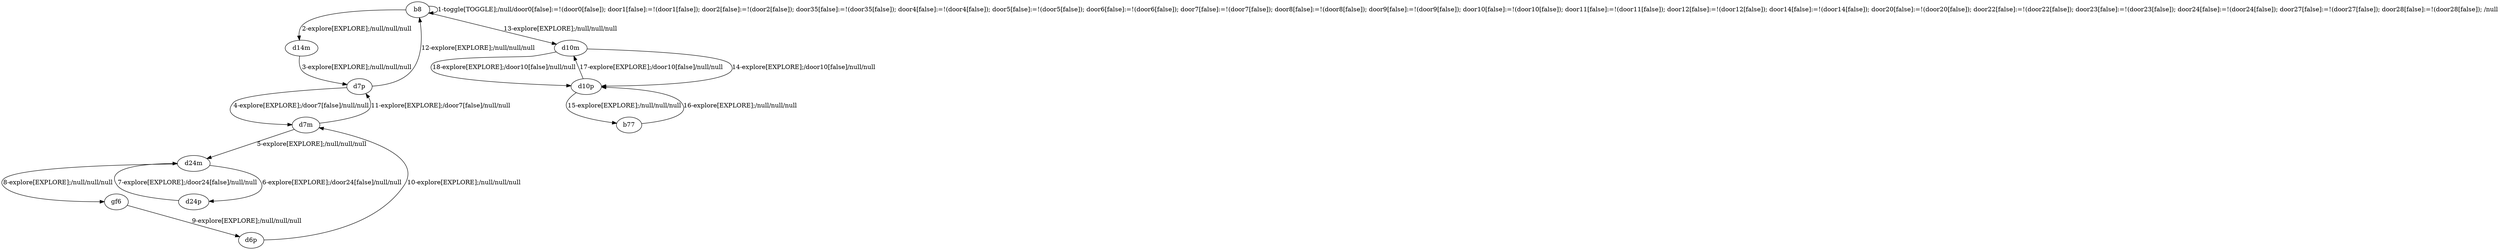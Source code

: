 # Total number of goals covered by this test: 1
# d24m --> gf6

digraph g {
"b8" -> "b8" [label = "1-toggle[TOGGLE];/null/door0[false]:=!(door0[false]); door1[false]:=!(door1[false]); door2[false]:=!(door2[false]); door35[false]:=!(door35[false]); door4[false]:=!(door4[false]); door5[false]:=!(door5[false]); door6[false]:=!(door6[false]); door7[false]:=!(door7[false]); door8[false]:=!(door8[false]); door9[false]:=!(door9[false]); door10[false]:=!(door10[false]); door11[false]:=!(door11[false]); door12[false]:=!(door12[false]); door14[false]:=!(door14[false]); door20[false]:=!(door20[false]); door22[false]:=!(door22[false]); door23[false]:=!(door23[false]); door24[false]:=!(door24[false]); door27[false]:=!(door27[false]); door28[false]:=!(door28[false]); /null"];
"b8" -> "d14m" [label = "2-explore[EXPLORE];/null/null/null"];
"d14m" -> "d7p" [label = "3-explore[EXPLORE];/null/null/null"];
"d7p" -> "d7m" [label = "4-explore[EXPLORE];/door7[false]/null/null"];
"d7m" -> "d24m" [label = "5-explore[EXPLORE];/null/null/null"];
"d24m" -> "d24p" [label = "6-explore[EXPLORE];/door24[false]/null/null"];
"d24p" -> "d24m" [label = "7-explore[EXPLORE];/door24[false]/null/null"];
"d24m" -> "gf6" [label = "8-explore[EXPLORE];/null/null/null"];
"gf6" -> "d6p" [label = "9-explore[EXPLORE];/null/null/null"];
"d6p" -> "d7m" [label = "10-explore[EXPLORE];/null/null/null"];
"d7m" -> "d7p" [label = "11-explore[EXPLORE];/door7[false]/null/null"];
"d7p" -> "b8" [label = "12-explore[EXPLORE];/null/null/null"];
"b8" -> "d10m" [label = "13-explore[EXPLORE];/null/null/null"];
"d10m" -> "d10p" [label = "14-explore[EXPLORE];/door10[false]/null/null"];
"d10p" -> "b77" [label = "15-explore[EXPLORE];/null/null/null"];
"b77" -> "d10p" [label = "16-explore[EXPLORE];/null/null/null"];
"d10p" -> "d10m" [label = "17-explore[EXPLORE];/door10[false]/null/null"];
"d10m" -> "d10p" [label = "18-explore[EXPLORE];/door10[false]/null/null"];
}